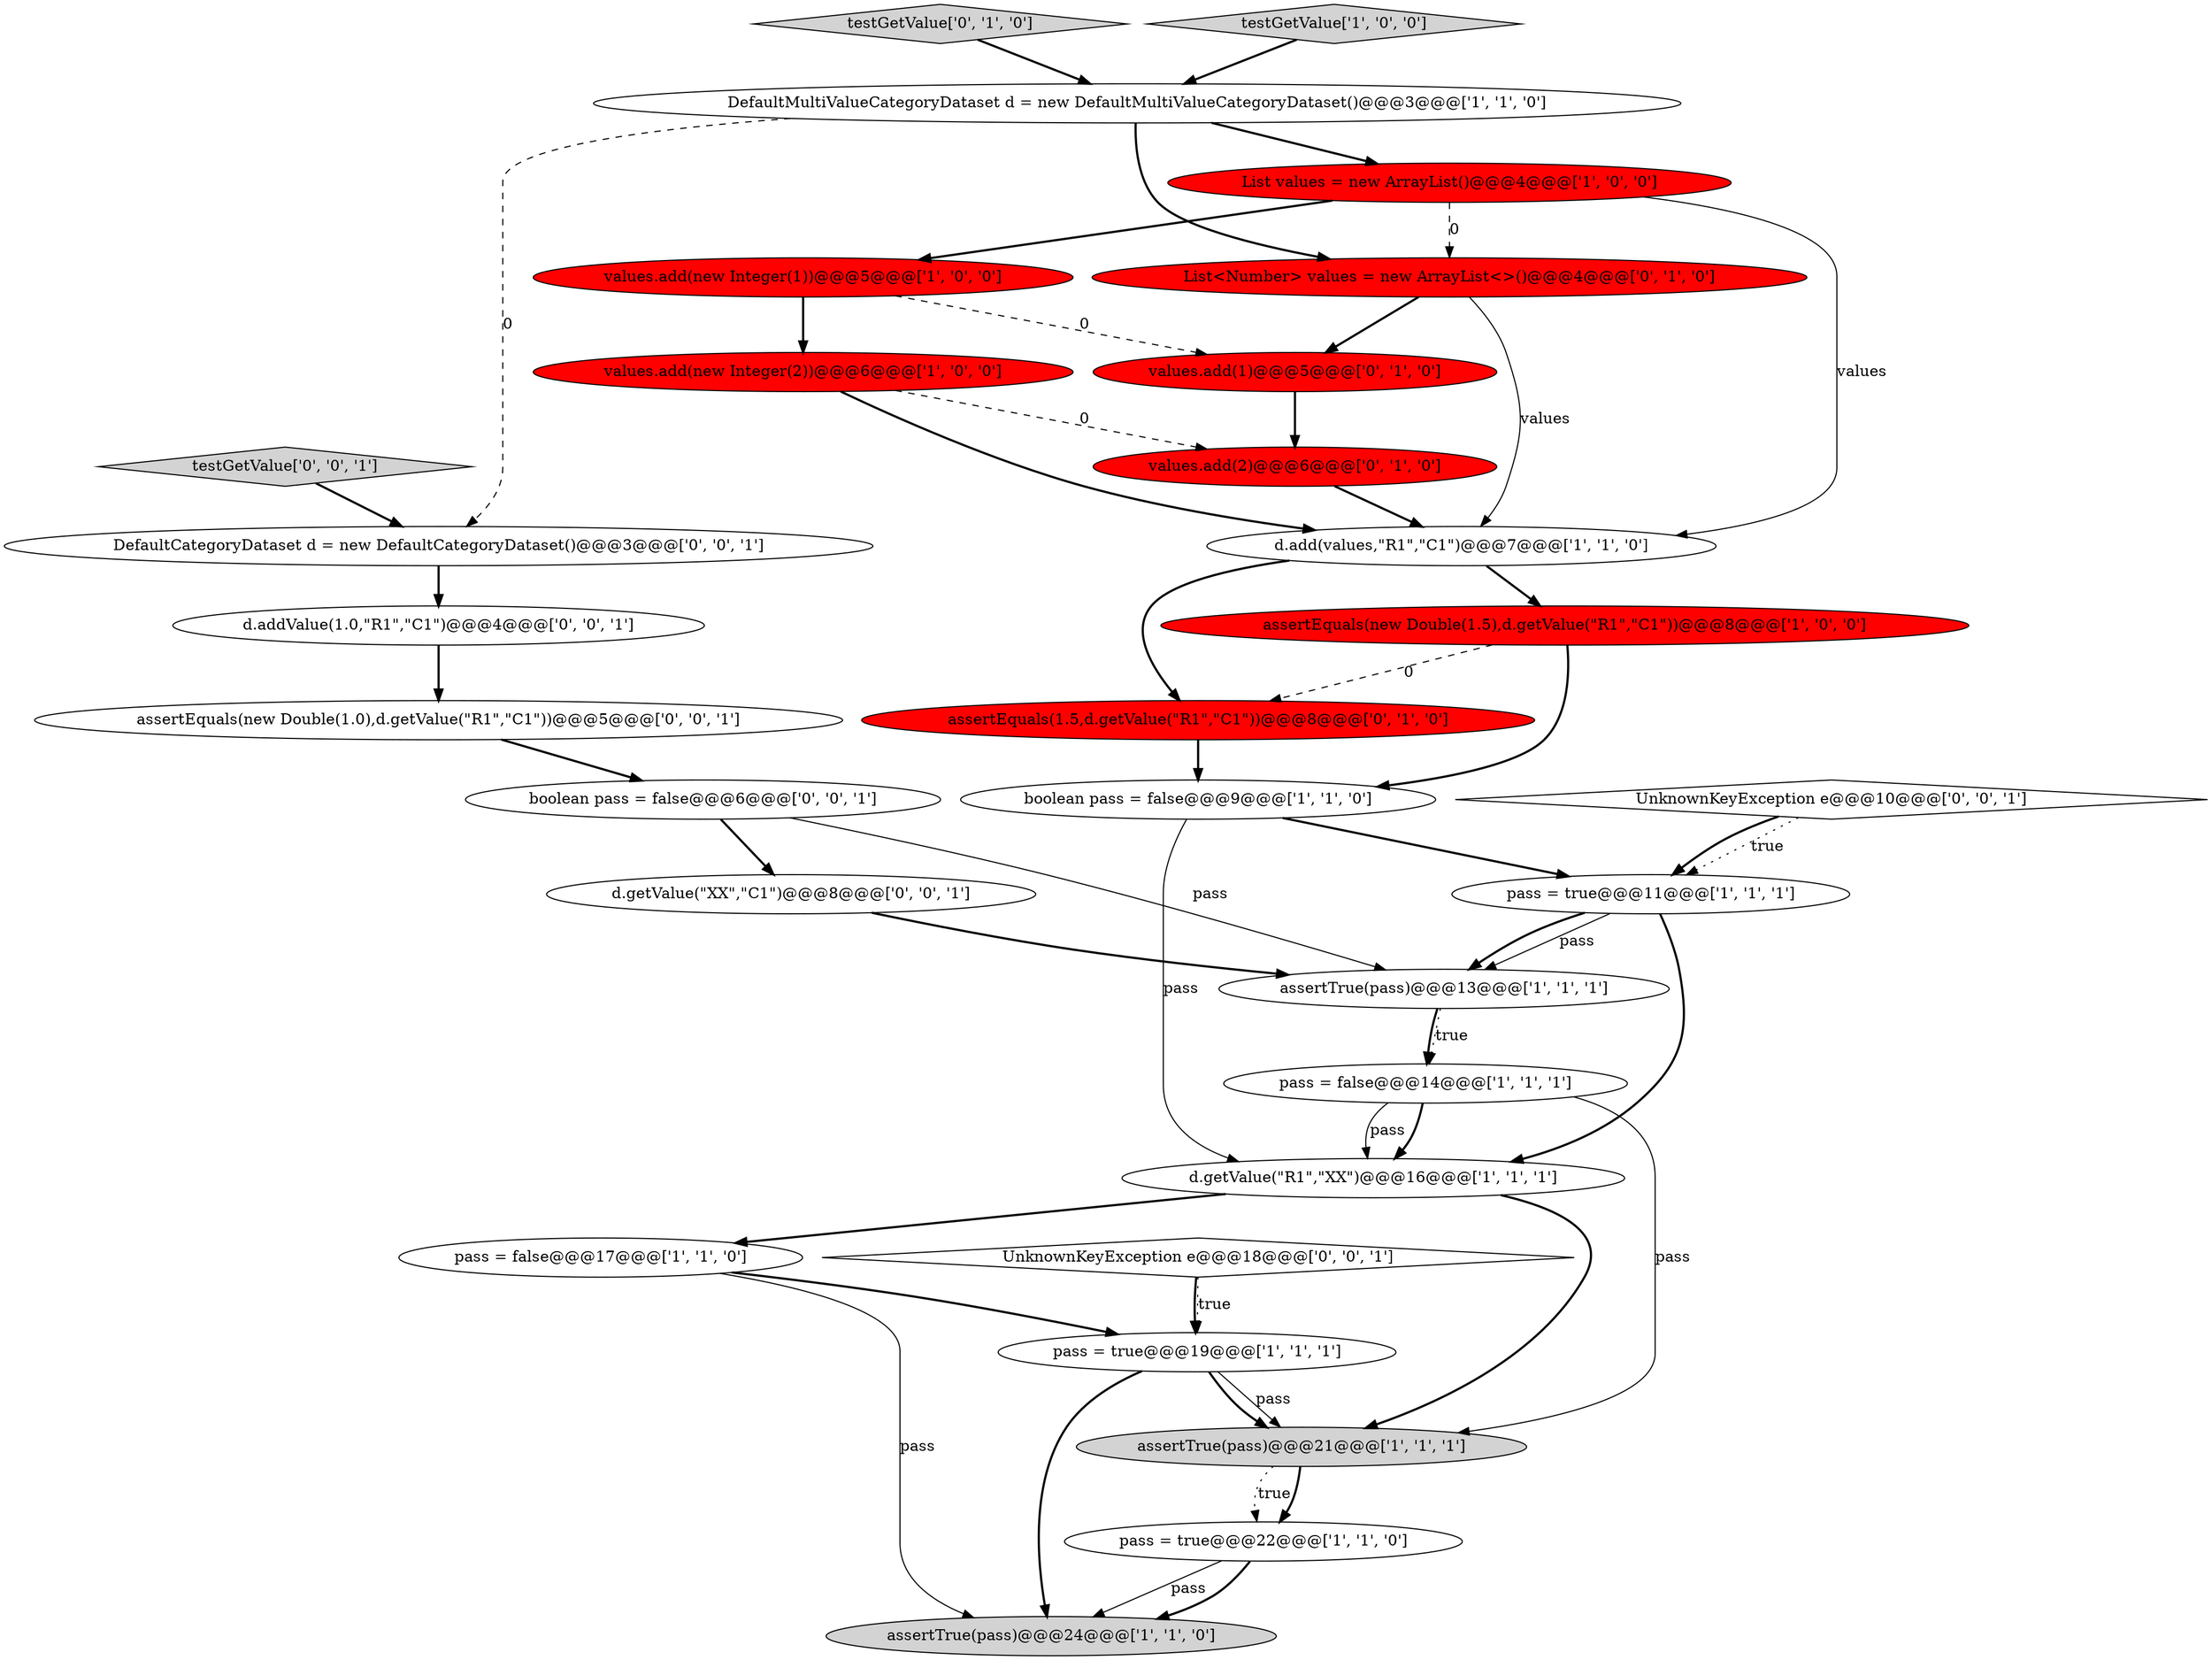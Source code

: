 digraph {
9 [style = filled, label = "assertTrue(pass)@@@24@@@['1', '1', '0']", fillcolor = lightgray, shape = ellipse image = "AAA0AAABBB1BBB"];
23 [style = filled, label = "boolean pass = false@@@6@@@['0', '0', '1']", fillcolor = white, shape = ellipse image = "AAA0AAABBB3BBB"];
11 [style = filled, label = "pass = true@@@11@@@['1', '1', '1']", fillcolor = white, shape = ellipse image = "AAA0AAABBB1BBB"];
25 [style = filled, label = "UnknownKeyException e@@@10@@@['0', '0', '1']", fillcolor = white, shape = diamond image = "AAA0AAABBB3BBB"];
16 [style = filled, label = "pass = false@@@14@@@['1', '1', '1']", fillcolor = white, shape = ellipse image = "AAA0AAABBB1BBB"];
19 [style = filled, label = "values.add(2)@@@6@@@['0', '1', '0']", fillcolor = red, shape = ellipse image = "AAA1AAABBB2BBB"];
17 [style = filled, label = "assertEquals(1.5,d.getValue(\"R1\",\"C1\"))@@@8@@@['0', '1', '0']", fillcolor = red, shape = ellipse image = "AAA1AAABBB2BBB"];
28 [style = filled, label = "testGetValue['0', '0', '1']", fillcolor = lightgray, shape = diamond image = "AAA0AAABBB3BBB"];
5 [style = filled, label = "assertTrue(pass)@@@21@@@['1', '1', '1']", fillcolor = lightgray, shape = ellipse image = "AAA0AAABBB1BBB"];
3 [style = filled, label = "boolean pass = false@@@9@@@['1', '1', '0']", fillcolor = white, shape = ellipse image = "AAA0AAABBB1BBB"];
12 [style = filled, label = "List values = new ArrayList()@@@4@@@['1', '0', '0']", fillcolor = red, shape = ellipse image = "AAA1AAABBB1BBB"];
20 [style = filled, label = "testGetValue['0', '1', '0']", fillcolor = lightgray, shape = diamond image = "AAA0AAABBB2BBB"];
14 [style = filled, label = "testGetValue['1', '0', '0']", fillcolor = lightgray, shape = diamond image = "AAA0AAABBB1BBB"];
10 [style = filled, label = "assertEquals(new Double(1.5),d.getValue(\"R1\",\"C1\"))@@@8@@@['1', '0', '0']", fillcolor = red, shape = ellipse image = "AAA1AAABBB1BBB"];
13 [style = filled, label = "pass = true@@@22@@@['1', '1', '0']", fillcolor = white, shape = ellipse image = "AAA0AAABBB1BBB"];
27 [style = filled, label = "d.getValue(\"XX\",\"C1\")@@@8@@@['0', '0', '1']", fillcolor = white, shape = ellipse image = "AAA0AAABBB3BBB"];
22 [style = filled, label = "UnknownKeyException e@@@18@@@['0', '0', '1']", fillcolor = white, shape = diamond image = "AAA0AAABBB3BBB"];
26 [style = filled, label = "DefaultCategoryDataset d = new DefaultCategoryDataset()@@@3@@@['0', '0', '1']", fillcolor = white, shape = ellipse image = "AAA0AAABBB3BBB"];
4 [style = filled, label = "DefaultMultiValueCategoryDataset d = new DefaultMultiValueCategoryDataset()@@@3@@@['1', '1', '0']", fillcolor = white, shape = ellipse image = "AAA0AAABBB1BBB"];
29 [style = filled, label = "d.addValue(1.0,\"R1\",\"C1\")@@@4@@@['0', '0', '1']", fillcolor = white, shape = ellipse image = "AAA0AAABBB3BBB"];
24 [style = filled, label = "assertEquals(new Double(1.0),d.getValue(\"R1\",\"C1\"))@@@5@@@['0', '0', '1']", fillcolor = white, shape = ellipse image = "AAA0AAABBB3BBB"];
0 [style = filled, label = "pass = false@@@17@@@['1', '1', '0']", fillcolor = white, shape = ellipse image = "AAA0AAABBB1BBB"];
21 [style = filled, label = "List<Number> values = new ArrayList<>()@@@4@@@['0', '1', '0']", fillcolor = red, shape = ellipse image = "AAA1AAABBB2BBB"];
1 [style = filled, label = "d.add(values,\"R1\",\"C1\")@@@7@@@['1', '1', '0']", fillcolor = white, shape = ellipse image = "AAA0AAABBB1BBB"];
8 [style = filled, label = "values.add(new Integer(1))@@@5@@@['1', '0', '0']", fillcolor = red, shape = ellipse image = "AAA1AAABBB1BBB"];
2 [style = filled, label = "pass = true@@@19@@@['1', '1', '1']", fillcolor = white, shape = ellipse image = "AAA0AAABBB1BBB"];
18 [style = filled, label = "values.add(1)@@@5@@@['0', '1', '0']", fillcolor = red, shape = ellipse image = "AAA1AAABBB2BBB"];
7 [style = filled, label = "d.getValue(\"R1\",\"XX\")@@@16@@@['1', '1', '1']", fillcolor = white, shape = ellipse image = "AAA0AAABBB1BBB"];
15 [style = filled, label = "assertTrue(pass)@@@13@@@['1', '1', '1']", fillcolor = white, shape = ellipse image = "AAA0AAABBB1BBB"];
6 [style = filled, label = "values.add(new Integer(2))@@@6@@@['1', '0', '0']", fillcolor = red, shape = ellipse image = "AAA1AAABBB1BBB"];
12->1 [style = solid, label="values"];
22->2 [style = bold, label=""];
23->27 [style = bold, label=""];
26->29 [style = bold, label=""];
0->2 [style = bold, label=""];
2->5 [style = solid, label="pass"];
16->7 [style = bold, label=""];
3->11 [style = bold, label=""];
4->21 [style = bold, label=""];
18->19 [style = bold, label=""];
3->7 [style = solid, label="pass"];
10->3 [style = bold, label=""];
28->26 [style = bold, label=""];
8->6 [style = bold, label=""];
7->0 [style = bold, label=""];
4->26 [style = dashed, label="0"];
2->9 [style = bold, label=""];
11->15 [style = solid, label="pass"];
15->16 [style = dotted, label="true"];
15->16 [style = bold, label=""];
25->11 [style = dotted, label="true"];
21->18 [style = bold, label=""];
27->15 [style = bold, label=""];
11->15 [style = bold, label=""];
23->15 [style = solid, label="pass"];
1->17 [style = bold, label=""];
20->4 [style = bold, label=""];
22->2 [style = dotted, label="true"];
12->21 [style = dashed, label="0"];
13->9 [style = solid, label="pass"];
21->1 [style = solid, label="values"];
6->1 [style = bold, label=""];
19->1 [style = bold, label=""];
5->13 [style = dotted, label="true"];
7->5 [style = bold, label=""];
25->11 [style = bold, label=""];
12->8 [style = bold, label=""];
5->13 [style = bold, label=""];
0->9 [style = solid, label="pass"];
16->5 [style = solid, label="pass"];
6->19 [style = dashed, label="0"];
16->7 [style = solid, label="pass"];
10->17 [style = dashed, label="0"];
17->3 [style = bold, label=""];
4->12 [style = bold, label=""];
8->18 [style = dashed, label="0"];
13->9 [style = bold, label=""];
29->24 [style = bold, label=""];
1->10 [style = bold, label=""];
11->7 [style = bold, label=""];
2->5 [style = bold, label=""];
14->4 [style = bold, label=""];
24->23 [style = bold, label=""];
}
